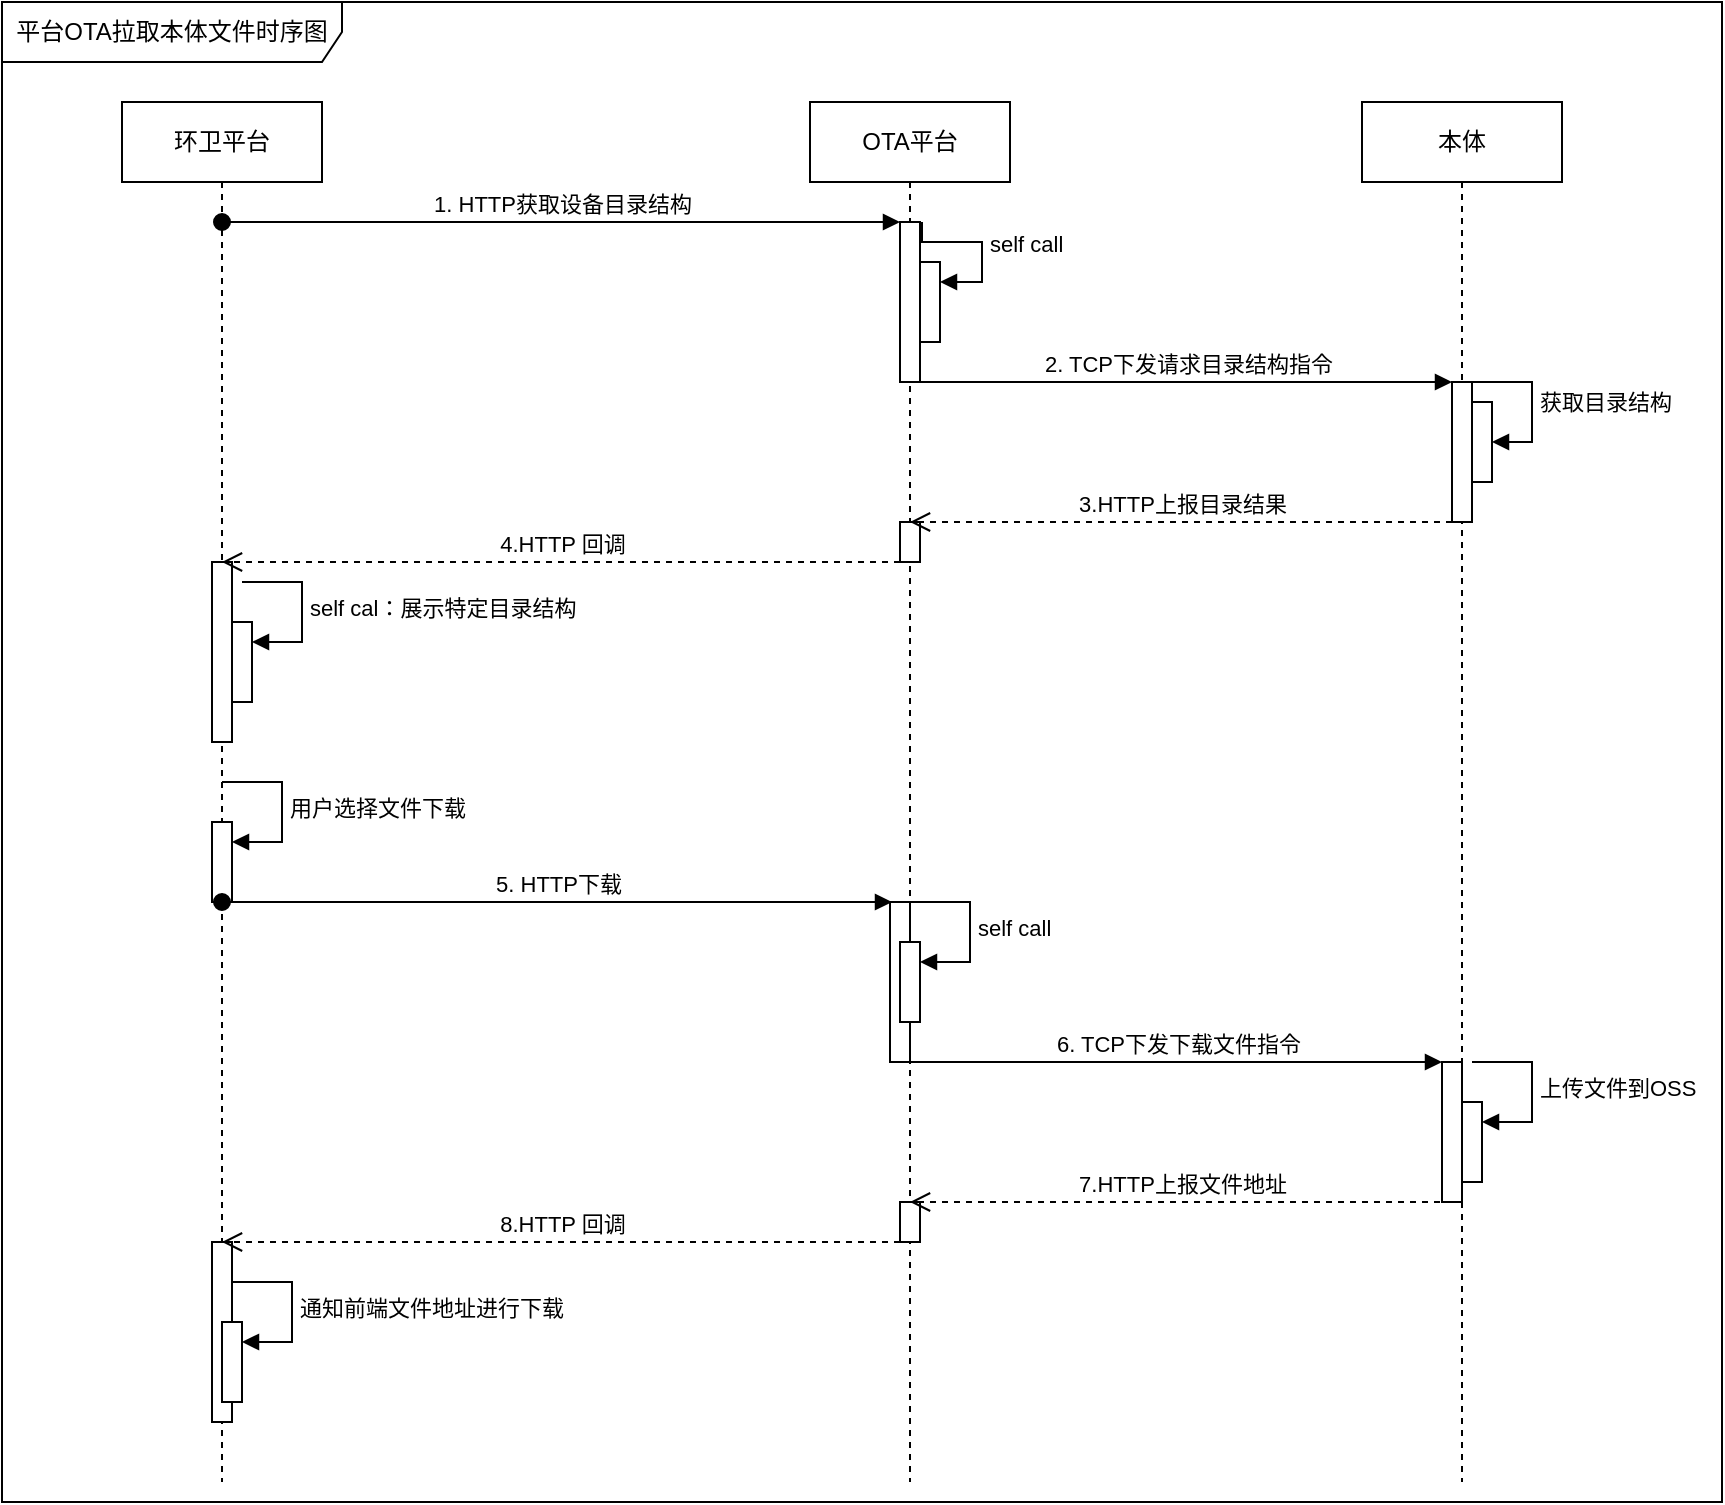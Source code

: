 <mxfile version="20.8.23" type="github">
  <diagram name="第 1 页" id="OGliJOE4tW2DUMZxxRDU">
    <mxGraphModel dx="1096" dy="580" grid="1" gridSize="10" guides="1" tooltips="1" connect="1" arrows="1" fold="1" page="1" pageScale="1" pageWidth="827" pageHeight="1169" math="0" shadow="0">
      <root>
        <mxCell id="0" />
        <mxCell id="1" parent="0" />
        <mxCell id="7R4Kz0LJVm2sexOzA-uK-1" value="本体" style="shape=umlLifeline;perimeter=lifelinePerimeter;whiteSpace=wrap;html=1;container=1;dropTarget=0;collapsible=0;recursiveResize=0;outlineConnect=0;portConstraint=eastwest;newEdgeStyle={&quot;edgeStyle&quot;:&quot;elbowEdgeStyle&quot;,&quot;elbow&quot;:&quot;vertical&quot;,&quot;curved&quot;:0,&quot;rounded&quot;:0};" parent="1" vertex="1">
          <mxGeometry x="690" y="60" width="100" height="690" as="geometry" />
        </mxCell>
        <mxCell id="7R4Kz0LJVm2sexOzA-uK-2" value="平台OTA拉取本体文件时序图" style="shape=umlFrame;whiteSpace=wrap;html=1;pointerEvents=0;width=170;height=30;" parent="1" vertex="1">
          <mxGeometry x="10" y="10" width="860" height="750" as="geometry" />
        </mxCell>
        <mxCell id="7R4Kz0LJVm2sexOzA-uK-3" value="OTA平台" style="shape=umlLifeline;perimeter=lifelinePerimeter;whiteSpace=wrap;html=1;container=1;dropTarget=0;collapsible=0;recursiveResize=0;outlineConnect=0;portConstraint=eastwest;newEdgeStyle={&quot;edgeStyle&quot;:&quot;elbowEdgeStyle&quot;,&quot;elbow&quot;:&quot;vertical&quot;,&quot;curved&quot;:0,&quot;rounded&quot;:0};" parent="1" vertex="1">
          <mxGeometry x="414" y="60" width="100" height="690" as="geometry" />
        </mxCell>
        <mxCell id="7R4Kz0LJVm2sexOzA-uK-5" value="" style="html=1;points=[];perimeter=orthogonalPerimeter;outlineConnect=0;targetShapes=umlLifeline;portConstraint=eastwest;newEdgeStyle={&quot;edgeStyle&quot;:&quot;elbowEdgeStyle&quot;,&quot;elbow&quot;:&quot;vertical&quot;,&quot;curved&quot;:0,&quot;rounded&quot;:0};" parent="7R4Kz0LJVm2sexOzA-uK-3" vertex="1">
          <mxGeometry x="45" y="60" width="10" height="80" as="geometry" />
        </mxCell>
        <mxCell id="7R4Kz0LJVm2sexOzA-uK-8" value="" style="html=1;points=[];perimeter=orthogonalPerimeter;outlineConnect=0;targetShapes=umlLifeline;portConstraint=eastwest;newEdgeStyle={&quot;edgeStyle&quot;:&quot;elbowEdgeStyle&quot;,&quot;elbow&quot;:&quot;vertical&quot;,&quot;curved&quot;:0,&quot;rounded&quot;:0};" parent="7R4Kz0LJVm2sexOzA-uK-3" vertex="1">
          <mxGeometry x="55" y="80" width="10" height="40" as="geometry" />
        </mxCell>
        <mxCell id="7R4Kz0LJVm2sexOzA-uK-9" value="self call" style="html=1;align=left;spacingLeft=2;endArrow=block;rounded=0;edgeStyle=orthogonalEdgeStyle;curved=0;rounded=0;" parent="7R4Kz0LJVm2sexOzA-uK-3" target="7R4Kz0LJVm2sexOzA-uK-8" edge="1">
          <mxGeometry relative="1" as="geometry">
            <mxPoint x="56" y="60" as="sourcePoint" />
            <Array as="points">
              <mxPoint x="56" y="70" />
              <mxPoint x="86" y="70" />
              <mxPoint x="86" y="90" />
            </Array>
          </mxGeometry>
        </mxCell>
        <mxCell id="7R4Kz0LJVm2sexOzA-uK-14" value="" style="html=1;points=[];perimeter=orthogonalPerimeter;outlineConnect=0;targetShapes=umlLifeline;portConstraint=eastwest;newEdgeStyle={&quot;edgeStyle&quot;:&quot;elbowEdgeStyle&quot;,&quot;elbow&quot;:&quot;vertical&quot;,&quot;curved&quot;:0,&quot;rounded&quot;:0};" parent="7R4Kz0LJVm2sexOzA-uK-3" vertex="1">
          <mxGeometry x="45" y="210" width="10" height="20" as="geometry" />
        </mxCell>
        <mxCell id="7R4Kz0LJVm2sexOzA-uK-22" value="" style="html=1;points=[];perimeter=orthogonalPerimeter;outlineConnect=0;targetShapes=umlLifeline;portConstraint=eastwest;newEdgeStyle={&quot;edgeStyle&quot;:&quot;elbowEdgeStyle&quot;,&quot;elbow&quot;:&quot;vertical&quot;,&quot;curved&quot;:0,&quot;rounded&quot;:0};" parent="7R4Kz0LJVm2sexOzA-uK-3" vertex="1">
          <mxGeometry x="40" y="400" width="10" height="80" as="geometry" />
        </mxCell>
        <mxCell id="7R4Kz0LJVm2sexOzA-uK-23" value="" style="html=1;points=[];perimeter=orthogonalPerimeter;outlineConnect=0;targetShapes=umlLifeline;portConstraint=eastwest;newEdgeStyle={&quot;edgeStyle&quot;:&quot;elbowEdgeStyle&quot;,&quot;elbow&quot;:&quot;vertical&quot;,&quot;curved&quot;:0,&quot;rounded&quot;:0};" parent="7R4Kz0LJVm2sexOzA-uK-3" vertex="1">
          <mxGeometry x="45" y="420" width="10" height="40" as="geometry" />
        </mxCell>
        <mxCell id="7R4Kz0LJVm2sexOzA-uK-24" value="self call" style="html=1;align=left;spacingLeft=2;endArrow=block;rounded=0;edgeStyle=orthogonalEdgeStyle;curved=0;rounded=0;" parent="7R4Kz0LJVm2sexOzA-uK-3" target="7R4Kz0LJVm2sexOzA-uK-23" edge="1">
          <mxGeometry relative="1" as="geometry">
            <mxPoint x="50" y="400" as="sourcePoint" />
            <Array as="points">
              <mxPoint x="80" y="430" />
            </Array>
          </mxGeometry>
        </mxCell>
        <mxCell id="7R4Kz0LJVm2sexOzA-uK-36" value="" style="html=1;points=[];perimeter=orthogonalPerimeter;outlineConnect=0;targetShapes=umlLifeline;portConstraint=eastwest;newEdgeStyle={&quot;edgeStyle&quot;:&quot;elbowEdgeStyle&quot;,&quot;elbow&quot;:&quot;vertical&quot;,&quot;curved&quot;:0,&quot;rounded&quot;:0};" parent="7R4Kz0LJVm2sexOzA-uK-3" vertex="1">
          <mxGeometry x="45" y="550" width="10" height="20" as="geometry" />
        </mxCell>
        <mxCell id="7R4Kz0LJVm2sexOzA-uK-4" value="环卫平台" style="shape=umlLifeline;perimeter=lifelinePerimeter;whiteSpace=wrap;html=1;container=1;dropTarget=0;collapsible=0;recursiveResize=0;outlineConnect=0;portConstraint=eastwest;newEdgeStyle={&quot;edgeStyle&quot;:&quot;elbowEdgeStyle&quot;,&quot;elbow&quot;:&quot;vertical&quot;,&quot;curved&quot;:0,&quot;rounded&quot;:0};" parent="1" vertex="1">
          <mxGeometry x="70" y="60" width="100" height="690" as="geometry" />
        </mxCell>
        <mxCell id="7R4Kz0LJVm2sexOzA-uK-20" value="" style="html=1;points=[];perimeter=orthogonalPerimeter;outlineConnect=0;targetShapes=umlLifeline;portConstraint=eastwest;newEdgeStyle={&quot;edgeStyle&quot;:&quot;elbowEdgeStyle&quot;,&quot;elbow&quot;:&quot;vertical&quot;,&quot;curved&quot;:0,&quot;rounded&quot;:0};" parent="7R4Kz0LJVm2sexOzA-uK-4" vertex="1">
          <mxGeometry x="45" y="360" width="10" height="40" as="geometry" />
        </mxCell>
        <mxCell id="7R4Kz0LJVm2sexOzA-uK-21" value="用户选择文件下载" style="html=1;align=left;spacingLeft=2;endArrow=block;rounded=0;edgeStyle=orthogonalEdgeStyle;curved=0;rounded=0;" parent="7R4Kz0LJVm2sexOzA-uK-4" target="7R4Kz0LJVm2sexOzA-uK-20" edge="1">
          <mxGeometry relative="1" as="geometry">
            <mxPoint x="50" y="340" as="sourcePoint" />
            <Array as="points">
              <mxPoint x="80" y="370" />
            </Array>
          </mxGeometry>
        </mxCell>
        <mxCell id="7R4Kz0LJVm2sexOzA-uK-17" value="" style="html=1;points=[];perimeter=orthogonalPerimeter;outlineConnect=0;targetShapes=umlLifeline;portConstraint=eastwest;newEdgeStyle={&quot;edgeStyle&quot;:&quot;elbowEdgeStyle&quot;,&quot;elbow&quot;:&quot;vertical&quot;,&quot;curved&quot;:0,&quot;rounded&quot;:0};" parent="7R4Kz0LJVm2sexOzA-uK-4" vertex="1">
          <mxGeometry x="55" y="260" width="10" height="40" as="geometry" />
        </mxCell>
        <mxCell id="7R4Kz0LJVm2sexOzA-uK-18" value="self cal：展示特定目录结构" style="html=1;align=left;spacingLeft=2;endArrow=block;rounded=0;edgeStyle=orthogonalEdgeStyle;curved=0;rounded=0;" parent="7R4Kz0LJVm2sexOzA-uK-4" target="7R4Kz0LJVm2sexOzA-uK-17" edge="1">
          <mxGeometry relative="1" as="geometry">
            <mxPoint x="60" y="240" as="sourcePoint" />
            <Array as="points">
              <mxPoint x="90" y="270" />
            </Array>
          </mxGeometry>
        </mxCell>
        <mxCell id="7R4Kz0LJVm2sexOzA-uK-16" value="" style="html=1;points=[];perimeter=orthogonalPerimeter;outlineConnect=0;targetShapes=umlLifeline;portConstraint=eastwest;newEdgeStyle={&quot;edgeStyle&quot;:&quot;elbowEdgeStyle&quot;,&quot;elbow&quot;:&quot;vertical&quot;,&quot;curved&quot;:0,&quot;rounded&quot;:0};" parent="7R4Kz0LJVm2sexOzA-uK-4" vertex="1">
          <mxGeometry x="45" y="230" width="10" height="90" as="geometry" />
        </mxCell>
        <mxCell id="7R4Kz0LJVm2sexOzA-uK-35" value="" style="html=1;points=[];perimeter=orthogonalPerimeter;outlineConnect=0;targetShapes=umlLifeline;portConstraint=eastwest;newEdgeStyle={&quot;edgeStyle&quot;:&quot;elbowEdgeStyle&quot;,&quot;elbow&quot;:&quot;vertical&quot;,&quot;curved&quot;:0,&quot;rounded&quot;:0};" parent="7R4Kz0LJVm2sexOzA-uK-4" vertex="1">
          <mxGeometry x="45" y="230" width="10" height="90" as="geometry" />
        </mxCell>
        <mxCell id="7R4Kz0LJVm2sexOzA-uK-39" value="" style="html=1;points=[];perimeter=orthogonalPerimeter;outlineConnect=0;targetShapes=umlLifeline;portConstraint=eastwest;newEdgeStyle={&quot;edgeStyle&quot;:&quot;elbowEdgeStyle&quot;,&quot;elbow&quot;:&quot;vertical&quot;,&quot;curved&quot;:0,&quot;rounded&quot;:0};" parent="7R4Kz0LJVm2sexOzA-uK-4" vertex="1">
          <mxGeometry x="45" y="570" width="10" height="90" as="geometry" />
        </mxCell>
        <mxCell id="7R4Kz0LJVm2sexOzA-uK-41" value="" style="html=1;points=[];perimeter=orthogonalPerimeter;outlineConnect=0;targetShapes=umlLifeline;portConstraint=eastwest;newEdgeStyle={&quot;edgeStyle&quot;:&quot;elbowEdgeStyle&quot;,&quot;elbow&quot;:&quot;vertical&quot;,&quot;curved&quot;:0,&quot;rounded&quot;:0};" parent="7R4Kz0LJVm2sexOzA-uK-4" vertex="1">
          <mxGeometry x="50" y="610" width="10" height="40" as="geometry" />
        </mxCell>
        <mxCell id="7R4Kz0LJVm2sexOzA-uK-42" value="通知前端文件地址进行下载" style="html=1;align=left;spacingLeft=2;endArrow=block;rounded=0;edgeStyle=orthogonalEdgeStyle;curved=0;rounded=0;" parent="7R4Kz0LJVm2sexOzA-uK-4" target="7R4Kz0LJVm2sexOzA-uK-41" edge="1">
          <mxGeometry relative="1" as="geometry">
            <mxPoint x="55" y="590" as="sourcePoint" />
            <Array as="points">
              <mxPoint x="85" y="620" />
            </Array>
          </mxGeometry>
        </mxCell>
        <mxCell id="7R4Kz0LJVm2sexOzA-uK-6" value="1. HTTP获取设备目录结构" style="html=1;verticalAlign=bottom;startArrow=oval;endArrow=block;startSize=8;edgeStyle=elbowEdgeStyle;elbow=vertical;curved=0;rounded=0;" parent="1" source="7R4Kz0LJVm2sexOzA-uK-4" target="7R4Kz0LJVm2sexOzA-uK-5" edge="1">
          <mxGeometry x="0.002" relative="1" as="geometry">
            <mxPoint x="160" y="120" as="sourcePoint" />
            <Array as="points">
              <mxPoint x="190" y="120" />
            </Array>
            <mxPoint as="offset" />
          </mxGeometry>
        </mxCell>
        <mxCell id="7R4Kz0LJVm2sexOzA-uK-11" value="" style="html=1;points=[];perimeter=orthogonalPerimeter;outlineConnect=0;targetShapes=umlLifeline;portConstraint=eastwest;newEdgeStyle={&quot;edgeStyle&quot;:&quot;elbowEdgeStyle&quot;,&quot;elbow&quot;:&quot;vertical&quot;,&quot;curved&quot;:0,&quot;rounded&quot;:0};" parent="1" vertex="1">
          <mxGeometry x="735" y="200" width="10" height="70" as="geometry" />
        </mxCell>
        <mxCell id="7R4Kz0LJVm2sexOzA-uK-12" value="2. TCP下发请求目录结构指令" style="html=1;verticalAlign=bottom;endArrow=block;edgeStyle=elbowEdgeStyle;elbow=vertical;curved=0;rounded=0;" parent="1" source="7R4Kz0LJVm2sexOzA-uK-5" target="7R4Kz0LJVm2sexOzA-uK-11" edge="1">
          <mxGeometry x="0.004" relative="1" as="geometry">
            <mxPoint x="660" y="200" as="sourcePoint" />
            <Array as="points">
              <mxPoint x="540" y="200" />
              <mxPoint x="710" y="190" />
            </Array>
            <mxPoint as="offset" />
          </mxGeometry>
        </mxCell>
        <mxCell id="7R4Kz0LJVm2sexOzA-uK-13" value="3.HTTP上报目录结果" style="html=1;verticalAlign=bottom;endArrow=open;dashed=1;endSize=8;edgeStyle=elbowEdgeStyle;elbow=vertical;curved=0;rounded=0;" parent="1" source="7R4Kz0LJVm2sexOzA-uK-11" target="7R4Kz0LJVm2sexOzA-uK-3" edge="1">
          <mxGeometry relative="1" as="geometry">
            <mxPoint x="480" y="270" as="targetPoint" />
            <Array as="points">
              <mxPoint x="600" y="270" />
              <mxPoint x="620" y="280" />
              <mxPoint x="650" y="240" />
            </Array>
            <mxPoint as="offset" />
          </mxGeometry>
        </mxCell>
        <mxCell id="7R4Kz0LJVm2sexOzA-uK-15" value="4.HTTP 回调" style="html=1;verticalAlign=bottom;endArrow=open;dashed=1;endSize=8;edgeStyle=elbowEdgeStyle;elbow=vertical;curved=0;rounded=0;" parent="1" source="7R4Kz0LJVm2sexOzA-uK-14" target="7R4Kz0LJVm2sexOzA-uK-4" edge="1">
          <mxGeometry relative="1" as="geometry">
            <mxPoint x="440" y="270" as="sourcePoint" />
            <mxPoint x="115" y="323" as="targetPoint" />
            <Array as="points">
              <mxPoint x="390" y="290" />
              <mxPoint x="300" y="280" />
              <mxPoint x="180" y="270" />
              <mxPoint x="120" y="310" />
              <mxPoint x="320" y="270" />
            </Array>
          </mxGeometry>
        </mxCell>
        <mxCell id="7R4Kz0LJVm2sexOzA-uK-19" value="5. HTTP下载" style="html=1;verticalAlign=bottom;startArrow=oval;endArrow=block;startSize=8;edgeStyle=elbowEdgeStyle;elbow=vertical;curved=0;rounded=0;" parent="1" edge="1">
          <mxGeometry x="0.002" relative="1" as="geometry">
            <mxPoint x="120" y="460" as="sourcePoint" />
            <mxPoint x="455" y="460" as="targetPoint" />
            <Array as="points">
              <mxPoint x="190" y="460" />
            </Array>
            <mxPoint as="offset" />
          </mxGeometry>
        </mxCell>
        <mxCell id="7R4Kz0LJVm2sexOzA-uK-26" value="" style="html=1;points=[];perimeter=orthogonalPerimeter;outlineConnect=0;targetShapes=umlLifeline;portConstraint=eastwest;newEdgeStyle={&quot;edgeStyle&quot;:&quot;elbowEdgeStyle&quot;,&quot;elbow&quot;:&quot;vertical&quot;,&quot;curved&quot;:0,&quot;rounded&quot;:0};" parent="1" vertex="1">
          <mxGeometry x="730" y="540" width="10" height="70" as="geometry" />
        </mxCell>
        <mxCell id="7R4Kz0LJVm2sexOzA-uK-27" value="6. TCP下发下载文件指令" style="html=1;verticalAlign=bottom;endArrow=block;edgeStyle=elbowEdgeStyle;elbow=vertical;curved=0;rounded=0;" parent="1" target="7R4Kz0LJVm2sexOzA-uK-26" edge="1">
          <mxGeometry x="0.004" relative="1" as="geometry">
            <mxPoint x="464" y="540" as="sourcePoint" />
            <Array as="points">
              <mxPoint x="535" y="540" />
              <mxPoint x="705" y="530" />
            </Array>
            <mxPoint as="offset" />
          </mxGeometry>
        </mxCell>
        <mxCell id="7R4Kz0LJVm2sexOzA-uK-29" value="" style="html=1;points=[];perimeter=orthogonalPerimeter;outlineConnect=0;targetShapes=umlLifeline;portConstraint=eastwest;newEdgeStyle={&quot;edgeStyle&quot;:&quot;elbowEdgeStyle&quot;,&quot;elbow&quot;:&quot;vertical&quot;,&quot;curved&quot;:0,&quot;rounded&quot;:0};" parent="1" vertex="1">
          <mxGeometry x="740" y="560" width="10" height="40" as="geometry" />
        </mxCell>
        <mxCell id="7R4Kz0LJVm2sexOzA-uK-30" value="上传文件到OSS" style="html=1;align=left;spacingLeft=2;endArrow=block;rounded=0;edgeStyle=orthogonalEdgeStyle;curved=0;rounded=0;" parent="1" target="7R4Kz0LJVm2sexOzA-uK-29" edge="1">
          <mxGeometry relative="1" as="geometry">
            <mxPoint x="745" y="540" as="sourcePoint" />
            <Array as="points">
              <mxPoint x="775" y="570" />
            </Array>
          </mxGeometry>
        </mxCell>
        <mxCell id="7R4Kz0LJVm2sexOzA-uK-31" value="" style="html=1;points=[];perimeter=orthogonalPerimeter;outlineConnect=0;targetShapes=umlLifeline;portConstraint=eastwest;newEdgeStyle={&quot;edgeStyle&quot;:&quot;elbowEdgeStyle&quot;,&quot;elbow&quot;:&quot;vertical&quot;,&quot;curved&quot;:0,&quot;rounded&quot;:0};" parent="1" vertex="1">
          <mxGeometry x="745" y="210" width="10" height="40" as="geometry" />
        </mxCell>
        <mxCell id="7R4Kz0LJVm2sexOzA-uK-32" value="获取目录结构" style="html=1;align=left;spacingLeft=2;endArrow=block;rounded=0;edgeStyle=orthogonalEdgeStyle;curved=0;rounded=0;" parent="1" target="7R4Kz0LJVm2sexOzA-uK-31" edge="1">
          <mxGeometry relative="1" as="geometry">
            <mxPoint x="745" y="200" as="sourcePoint" />
            <Array as="points">
              <mxPoint x="775" y="230" />
            </Array>
          </mxGeometry>
        </mxCell>
        <mxCell id="7R4Kz0LJVm2sexOzA-uK-37" value="7.HTTP上报文件地址" style="html=1;verticalAlign=bottom;endArrow=open;dashed=1;endSize=8;edgeStyle=elbowEdgeStyle;elbow=vertical;curved=0;rounded=0;" parent="1" edge="1">
          <mxGeometry relative="1" as="geometry">
            <mxPoint x="464" y="610" as="targetPoint" />
            <mxPoint x="735" y="610" as="sourcePoint" />
            <Array as="points">
              <mxPoint x="600" y="610" />
              <mxPoint x="620" y="620" />
              <mxPoint x="650" y="580" />
            </Array>
            <mxPoint as="offset" />
          </mxGeometry>
        </mxCell>
        <mxCell id="7R4Kz0LJVm2sexOzA-uK-40" value="8.HTTP 回调" style="html=1;verticalAlign=bottom;endArrow=open;dashed=1;endSize=8;edgeStyle=elbowEdgeStyle;elbow=vertical;curved=0;rounded=0;" parent="1" edge="1">
          <mxGeometry relative="1" as="geometry">
            <mxPoint x="459" y="630" as="sourcePoint" />
            <mxPoint x="120" y="630" as="targetPoint" />
            <Array as="points">
              <mxPoint x="390" y="630" />
              <mxPoint x="300" y="620" />
              <mxPoint x="180" y="610" />
              <mxPoint x="120" y="650" />
              <mxPoint x="320" y="610" />
            </Array>
          </mxGeometry>
        </mxCell>
      </root>
    </mxGraphModel>
  </diagram>
</mxfile>
